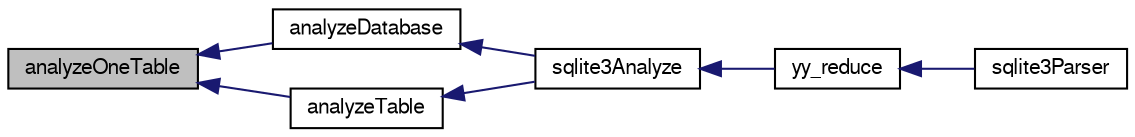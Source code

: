 digraph "analyzeOneTable"
{
  edge [fontname="FreeSans",fontsize="10",labelfontname="FreeSans",labelfontsize="10"];
  node [fontname="FreeSans",fontsize="10",shape=record];
  rankdir="LR";
  Node9472 [label="analyzeOneTable",height=0.2,width=0.4,color="black", fillcolor="grey75", style="filled", fontcolor="black"];
  Node9472 -> Node9473 [dir="back",color="midnightblue",fontsize="10",style="solid",fontname="FreeSans"];
  Node9473 [label="analyzeDatabase",height=0.2,width=0.4,color="black", fillcolor="white", style="filled",URL="$sqlite3_8c.html#a19f2a630f42aaa010d1b47b81f8cea18"];
  Node9473 -> Node9474 [dir="back",color="midnightblue",fontsize="10",style="solid",fontname="FreeSans"];
  Node9474 [label="sqlite3Analyze",height=0.2,width=0.4,color="black", fillcolor="white", style="filled",URL="$sqlite3_8c.html#ac696deb1ccaae3fa855cfbd0bfd4d048"];
  Node9474 -> Node9475 [dir="back",color="midnightblue",fontsize="10",style="solid",fontname="FreeSans"];
  Node9475 [label="yy_reduce",height=0.2,width=0.4,color="black", fillcolor="white", style="filled",URL="$sqlite3_8c.html#a7c419a9b25711c666a9a2449ef377f14"];
  Node9475 -> Node9476 [dir="back",color="midnightblue",fontsize="10",style="solid",fontname="FreeSans"];
  Node9476 [label="sqlite3Parser",height=0.2,width=0.4,color="black", fillcolor="white", style="filled",URL="$sqlite3_8c.html#a0327d71a5fabe0b6a343d78a2602e72a"];
  Node9472 -> Node9477 [dir="back",color="midnightblue",fontsize="10",style="solid",fontname="FreeSans"];
  Node9477 [label="analyzeTable",height=0.2,width=0.4,color="black", fillcolor="white", style="filled",URL="$sqlite3_8c.html#a85f18bcf2d42d5d6ae3033b0c49144b6"];
  Node9477 -> Node9474 [dir="back",color="midnightblue",fontsize="10",style="solid",fontname="FreeSans"];
}
